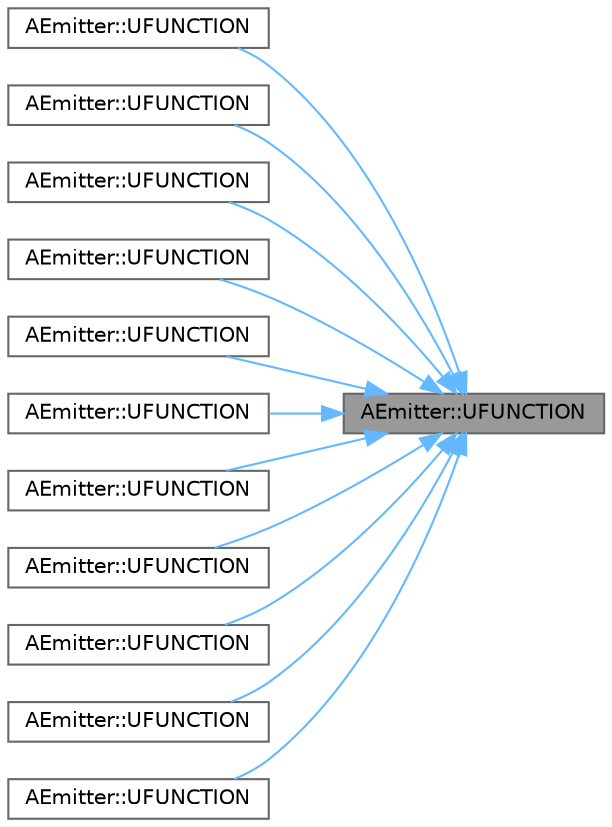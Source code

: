 digraph "AEmitter::UFUNCTION"
{
 // INTERACTIVE_SVG=YES
 // LATEX_PDF_SIZE
  bgcolor="transparent";
  edge [fontname=Helvetica,fontsize=10,labelfontname=Helvetica,labelfontsize=10];
  node [fontname=Helvetica,fontsize=10,shape=box,height=0.2,width=0.4];
  rankdir="RL";
  Node1 [id="Node000001",label="AEmitter::UFUNCTION",height=0.2,width=0.4,color="gray40", fillcolor="grey60", style="filled", fontcolor="black",tooltip=" "];
  Node1 -> Node2 [id="edge1_Node000001_Node000002",dir="back",color="steelblue1",style="solid",tooltip=" "];
  Node2 [id="Node000002",label="AEmitter::UFUNCTION",height=0.2,width=0.4,color="grey40", fillcolor="white", style="filled",URL="$df/dce/classAEmitter.html#a678eee63747d4c4136af03c2e1518334",tooltip="Replication Notification Callbacks."];
  Node1 -> Node3 [id="edge2_Node000001_Node000003",dir="back",color="steelblue1",style="solid",tooltip=" "];
  Node3 [id="Node000003",label="AEmitter::UFUNCTION",height=0.2,width=0.4,color="grey40", fillcolor="white", style="filled",URL="$df/dce/classAEmitter.html#a6e48d9d712c2e76ee4f0003ef4a89c1c",tooltip=" "];
  Node1 -> Node4 [id="edge3_Node000001_Node000004",dir="back",color="steelblue1",style="solid",tooltip=" "];
  Node4 [id="Node000004",label="AEmitter::UFUNCTION",height=0.2,width=0.4,color="grey40", fillcolor="white", style="filled",URL="$df/dce/classAEmitter.html#ab170b2ae2d77f4d025ca7567a9b6c636",tooltip=" "];
  Node1 -> Node5 [id="edge4_Node000001_Node000005",dir="back",color="steelblue1",style="solid",tooltip=" "];
  Node5 [id="Node000005",label="AEmitter::UFUNCTION",height=0.2,width=0.4,color="grey40", fillcolor="white", style="filled",URL="$df/dce/classAEmitter.html#abf86ab4e1b66883c66512cf9437ac145",tooltip=" "];
  Node1 -> Node6 [id="edge5_Node000001_Node000006",dir="back",color="steelblue1",style="solid",tooltip=" "];
  Node6 [id="Node000006",label="AEmitter::UFUNCTION",height=0.2,width=0.4,color="grey40", fillcolor="white", style="filled",URL="$df/dce/classAEmitter.html#ae3ff42e58842968b0aded229ad10f3cd",tooltip=" "];
  Node1 -> Node7 [id="edge6_Node000001_Node000007",dir="back",color="steelblue1",style="solid",tooltip=" "];
  Node7 [id="Node000007",label="AEmitter::UFUNCTION",height=0.2,width=0.4,color="grey40", fillcolor="white", style="filled",URL="$df/dce/classAEmitter.html#a8303d9d2e57ee6520a89c48ec134ae8c",tooltip=" "];
  Node1 -> Node8 [id="edge7_Node000001_Node000008",dir="back",color="steelblue1",style="solid",tooltip=" "];
  Node8 [id="Node000008",label="AEmitter::UFUNCTION",height=0.2,width=0.4,color="grey40", fillcolor="white", style="filled",URL="$df/dce/classAEmitter.html#aa33d49f5a6f4dfbf34863efa3c019a6e",tooltip=" "];
  Node1 -> Node9 [id="edge8_Node000001_Node000009",dir="back",color="steelblue1",style="solid",tooltip=" "];
  Node9 [id="Node000009",label="AEmitter::UFUNCTION",height=0.2,width=0.4,color="grey40", fillcolor="white", style="filled",URL="$df/dce/classAEmitter.html#aab1022bcc1dafe7fdbd7df3c0eaf0480",tooltip=" "];
  Node1 -> Node10 [id="edge9_Node000001_Node000010",dir="back",color="steelblue1",style="solid",tooltip=" "];
  Node10 [id="Node000010",label="AEmitter::UFUNCTION",height=0.2,width=0.4,color="grey40", fillcolor="white", style="filled",URL="$df/dce/classAEmitter.html#a588a2455fd506345e2e1f30373a26dee",tooltip=" "];
  Node1 -> Node11 [id="edge10_Node000001_Node000011",dir="back",color="steelblue1",style="solid",tooltip=" "];
  Node11 [id="Node000011",label="AEmitter::UFUNCTION",height=0.2,width=0.4,color="grey40", fillcolor="white", style="filled",URL="$df/dce/classAEmitter.html#a62ec37a5adcebde33146212cf6532681",tooltip=" "];
  Node1 -> Node12 [id="edge11_Node000001_Node000012",dir="back",color="steelblue1",style="solid",tooltip=" "];
  Node12 [id="Node000012",label="AEmitter::UFUNCTION",height=0.2,width=0.4,color="grey40", fillcolor="white", style="filled",URL="$df/dce/classAEmitter.html#a842a573948fa5d6268b7211778aaf296",tooltip=" "];
}
